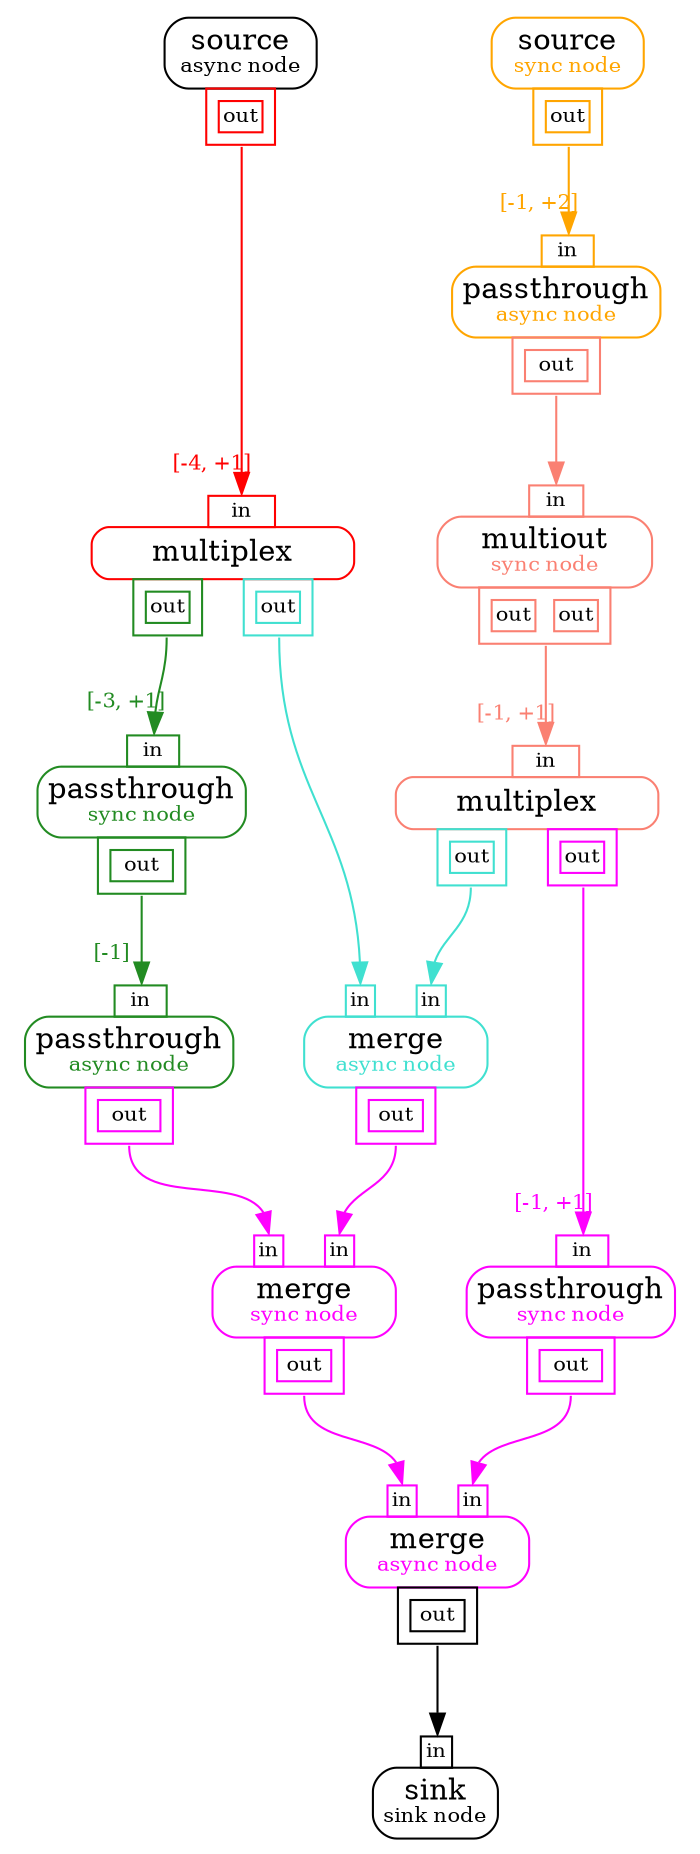 digraph G{
	rankdir=TB
	node35365040 [shape=plaintext label=<
<TABLE BORDER="0" CELLBORDER="0" CELLSPACING="0" CELLPADDING="0"><TR><TD COLSPAN="1" BORDER="1" STYLE="ROUNDED" CELLPADDING="4" COLOR="black">source<BR/><FONT POINT-SIZE="10" COLOR="black">async node</FONT></TD></TR><TR><TD COLSPAN="1" BORDER="0"><TABLE BORDER="0" CELLBORDER="0" CELLSPACING="0" CELLPADDING="0" COLOR="red"><TR><TD WIDTH="20"></TD><TD BORDER="1" CELLPADDING="3" PORT="out35365408"><TABLE BORDER="0" CELLSPACING="2"><TR CELLPADDING="1"><TD BORDER="1" CELLPADDING="1"><FONT POINT-SIZE="10">out</FONT></TD></TR></TABLE></TD><TD WIDTH="20"></TD></TR></TABLE></TD></TR></TABLE>
>];
	node35365504 [shape=plaintext label=<
<TABLE BORDER="0" CELLBORDER="0" CELLSPACING="0" CELLPADDING="0"><TR><TD WIDTH="20"></TD><TD BORDER="1" CELLPADDING="1" PORT="in35366064" COLOR="red"><FONT POINT-SIZE="10">in</FONT></TD><TD WIDTH="20"></TD></TR><TR><TD COLSPAN="3" BORDER="1" STYLE="ROUNDED" CELLPADDING="4" COLOR="red">multiplex</TD></TR><TR><TD COLSPAN="3" BORDER="0"><TABLE BORDER="0" CELLBORDER="0" CELLSPACING="0" CELLPADDING="0"><TR><TD WIDTH="20"></TD><TD BORDER="1" CELLPADDING="3" PORT="out35366320" COLOR="forestgreen"><TABLE BORDER="0" CELLSPACING="2"><TR CELLPADDING="1"><TD BORDER="1" CELLPADDING="1"><FONT POINT-SIZE="10">out</FONT></TD></TR></TABLE></TD><TD WIDTH="20"></TD><TD BORDER="1" CELLPADDING="3" PORT="out35366384" COLOR="turquoise"><TABLE BORDER="0" CELLSPACING="2"><TR CELLPADDING="1"><TD BORDER="1" CELLPADDING="1"><FONT POINT-SIZE="10">out</FONT></TD></TR></TABLE></TD><TD WIDTH="20"></TD></TR></TABLE></TD></TR></TABLE>
>];
	node35366496 [shape=plaintext label=<
<TABLE BORDER="0" CELLBORDER="0" CELLSPACING="0" CELLPADDING="0"><TR><TD COLSPAN="1" BORDER="1" STYLE="ROUNDED" CELLPADDING="4" COLOR="orange">source<BR/><FONT POINT-SIZE="10" COLOR="orange">sync node</FONT></TD></TR><TR><TD COLSPAN="1" BORDER="0"><TABLE BORDER="0" CELLBORDER="0" CELLSPACING="0" CELLPADDING="0" COLOR="orange"><TR><TD WIDTH="20"></TD><TD BORDER="1" CELLPADDING="3" PORT="out35366720"><TABLE BORDER="0" CELLSPACING="2"><TR CELLPADDING="1"><TD BORDER="1" CELLPADDING="1"><FONT POINT-SIZE="10">out</FONT></TD></TR></TABLE></TD><TD WIDTH="20"></TD></TR></TABLE></TD></TR></TABLE>
>];
	node35366928 [shape=plaintext label=<
<TABLE BORDER="0" CELLBORDER="0" CELLSPACING="0" CELLPADDING="0"><TR><TD WIDTH="20"></TD><TD BORDER="1" CELLPADDING="1" PORT="in35367200" COLOR="forestgreen"><FONT POINT-SIZE="10">in</FONT></TD><TD WIDTH="20"></TD></TR><TR><TD COLSPAN="3" BORDER="1" STYLE="ROUNDED" CELLPADDING="4" COLOR="forestgreen">passthrough<BR/><FONT POINT-SIZE="10" COLOR="forestgreen">sync node</FONT></TD></TR><TR><TD COLSPAN="3" BORDER="0"><TABLE BORDER="0" CELLBORDER="0" CELLSPACING="0" CELLPADDING="0" COLOR="forestgreen"><TR><TD WIDTH="20"></TD><TD BORDER="1" CELLPADDING="3" PORT="out35367104"><TABLE BORDER="0" CELLSPACING="2"><TR CELLPADDING="1"><TD BORDER="1" CELLPADDING="1"><FONT POINT-SIZE="10">out</FONT></TD></TR></TABLE></TD><TD WIDTH="20"></TD></TR></TABLE></TD></TR></TABLE>
>];
	node35367360 [shape=plaintext label=<
<TABLE BORDER="0" CELLBORDER="0" CELLSPACING="0" CELLPADDING="0"><TR><TD WIDTH="20"></TD><TD BORDER="1" CELLPADDING="1" PORT="in35367776" COLOR="forestgreen"><FONT POINT-SIZE="10">in</FONT></TD><TD WIDTH="20"></TD></TR><TR><TD COLSPAN="3" BORDER="1" STYLE="ROUNDED" CELLPADDING="4" COLOR="forestgreen">passthrough<BR/><FONT POINT-SIZE="10" COLOR="forestgreen">async node</FONT></TD></TR><TR><TD COLSPAN="3" BORDER="0"><TABLE BORDER="0" CELLBORDER="0" CELLSPACING="0" CELLPADDING="0" COLOR="fuchsia"><TR><TD WIDTH="20"></TD><TD BORDER="1" CELLPADDING="3" PORT="out35367680"><TABLE BORDER="0" CELLSPACING="2"><TR CELLPADDING="1"><TD BORDER="1" CELLPADDING="1"><FONT POINT-SIZE="10">out</FONT></TD></TR></TABLE></TD><TD WIDTH="20"></TD></TR></TABLE></TD></TR></TABLE>
>];
	node35367936 [shape=plaintext label=<
<TABLE BORDER="0" CELLBORDER="0" CELLSPACING="0" CELLPADDING="0"><TR><TD WIDTH="20"></TD><TD BORDER="1" CELLPADDING="1" PORT="in35368304" COLOR="orange"><FONT POINT-SIZE="10">in</FONT></TD><TD WIDTH="20"></TD></TR><TR><TD COLSPAN="3" BORDER="1" STYLE="ROUNDED" CELLPADDING="4" COLOR="orange">passthrough<BR/><FONT POINT-SIZE="10" COLOR="orange">async node</FONT></TD></TR><TR><TD COLSPAN="3" BORDER="0"><TABLE BORDER="0" CELLBORDER="0" CELLSPACING="0" CELLPADDING="0" COLOR="salmon"><TR><TD WIDTH="20"></TD><TD BORDER="1" CELLPADDING="3" PORT="out35366816"><TABLE BORDER="0" CELLSPACING="2"><TR CELLPADDING="1"><TD BORDER="1" CELLPADDING="1"><FONT POINT-SIZE="10">out</FONT></TD></TR></TABLE></TD><TD WIDTH="20"></TD></TR></TABLE></TD></TR></TABLE>
>];
	node35368464 [shape=plaintext label=<
<TABLE BORDER="0" CELLBORDER="0" CELLSPACING="0" CELLPADDING="0"><TR><TD WIDTH="20"></TD><TD BORDER="1" CELLPADDING="1" PORT="in35368736" COLOR="fuchsia"><FONT POINT-SIZE="10">in</FONT></TD><TD WIDTH="20"></TD></TR><TR><TD COLSPAN="3" BORDER="1" STYLE="ROUNDED" CELLPADDING="4" COLOR="fuchsia">passthrough<BR/><FONT POINT-SIZE="10" COLOR="fuchsia">sync node</FONT></TD></TR><TR><TD COLSPAN="3" BORDER="0"><TABLE BORDER="0" CELLBORDER="0" CELLSPACING="0" CELLPADDING="0" COLOR="fuchsia"><TR><TD WIDTH="20"></TD><TD BORDER="1" CELLPADDING="3" PORT="out35368640"><TABLE BORDER="0" CELLSPACING="2"><TR CELLPADDING="1"><TD BORDER="1" CELLPADDING="1"><FONT POINT-SIZE="10">out</FONT></TD></TR></TABLE></TD><TD WIDTH="20"></TD></TR></TABLE></TD></TR></TABLE>
>];
	node35368896 [shape=plaintext label=<
<TABLE BORDER="0" CELLBORDER="0" CELLSPACING="0" CELLPADDING="0"><TR><TD WIDTH="20"></TD><TD BORDER="1" CELLPADDING="1" PORT="in35369168" COLOR="fuchsia"><FONT POINT-SIZE="10">in</FONT></TD><TD WIDTH="20"></TD><TD BORDER="1" CELLPADDING="1" PORT="in35369264" COLOR="fuchsia"><FONT POINT-SIZE="10">in</FONT></TD><TD WIDTH="20"></TD></TR><TR><TD COLSPAN="5" BORDER="1" STYLE="ROUNDED" CELLPADDING="4" COLOR="fuchsia">merge<BR/><FONT POINT-SIZE="10" COLOR="fuchsia">sync node</FONT></TD></TR><TR><TD COLSPAN="5" BORDER="0"><TABLE BORDER="0" CELLBORDER="0" CELLSPACING="0" CELLPADDING="0" COLOR="fuchsia"><TR><TD WIDTH="20"></TD><TD BORDER="1" CELLPADDING="3" PORT="out35369072"><TABLE BORDER="0" CELLSPACING="2"><TR CELLPADDING="1"><TD BORDER="1" CELLPADDING="1"><FONT POINT-SIZE="10">out</FONT></TD></TR></TABLE></TD><TD WIDTH="20"></TD></TR></TABLE></TD></TR></TABLE>
>];
	node35369424 [shape=plaintext label=<
<TABLE BORDER="0" CELLBORDER="0" CELLSPACING="0" CELLPADDING="0"><TR><TD WIDTH="20"></TD><TD BORDER="1" CELLPADDING="1" PORT="in35369984" COLOR="fuchsia"><FONT POINT-SIZE="10">in</FONT></TD><TD WIDTH="20"></TD><TD BORDER="1" CELLPADDING="1" PORT="in35370080" COLOR="fuchsia"><FONT POINT-SIZE="10">in</FONT></TD><TD WIDTH="20"></TD></TR><TR><TD COLSPAN="5" BORDER="1" STYLE="ROUNDED" CELLPADDING="4" COLOR="fuchsia">merge<BR/><FONT POINT-SIZE="10" COLOR="fuchsia">async node</FONT></TD></TR><TR><TD COLSPAN="5" BORDER="0"><TABLE BORDER="0" CELLBORDER="0" CELLSPACING="0" CELLPADDING="0" COLOR="black"><TR><TD WIDTH="20"></TD><TD BORDER="1" CELLPADDING="3" PORT="out35369744"><TABLE BORDER="0" CELLSPACING="2"><TR CELLPADDING="1"><TD BORDER="1" CELLPADDING="1"><FONT POINT-SIZE="10">out</FONT></TD></TR></TABLE></TD><TD WIDTH="20"></TD></TR></TABLE></TD></TR></TABLE>
>];
	node35370240 [shape=plaintext label=<
<TABLE BORDER="0" CELLBORDER="0" CELLSPACING="0" CELLPADDING="0"><TR><TD WIDTH="20"></TD><TD BORDER="1" CELLPADDING="1" PORT="in35370656" COLOR="turquoise"><FONT POINT-SIZE="10">in</FONT></TD><TD WIDTH="20"></TD><TD BORDER="1" CELLPADDING="1" PORT="in35370752" COLOR="turquoise"><FONT POINT-SIZE="10">in</FONT></TD><TD WIDTH="20"></TD></TR><TR><TD COLSPAN="5" BORDER="1" STYLE="ROUNDED" CELLPADDING="4" COLOR="turquoise">merge<BR/><FONT POINT-SIZE="10" COLOR="turquoise">async node</FONT></TD></TR><TR><TD COLSPAN="5" BORDER="0"><TABLE BORDER="0" CELLBORDER="0" CELLSPACING="0" CELLPADDING="0" COLOR="fuchsia"><TR><TD WIDTH="20"></TD><TD BORDER="1" CELLPADDING="3" PORT="out35370560"><TABLE BORDER="0" CELLSPACING="2"><TR CELLPADDING="1"><TD BORDER="1" CELLPADDING="1"><FONT POINT-SIZE="10">out</FONT></TD></TR></TABLE></TD><TD WIDTH="20"></TD></TR></TABLE></TD></TR></TABLE>
>];
	node35370912 [shape=plaintext label=<
<TABLE BORDER="0" CELLBORDER="0" CELLSPACING="0" CELLPADDING="0"><TR><TD WIDTH="20"></TD><TD BORDER="1" CELLPADDING="1" PORT="in35371184" COLOR="salmon"><FONT POINT-SIZE="10">in</FONT></TD><TD WIDTH="20"></TD></TR><TR><TD COLSPAN="3" BORDER="1" STYLE="ROUNDED" CELLPADDING="4" COLOR="salmon">multiout<BR/><FONT POINT-SIZE="10" COLOR="salmon">sync node</FONT></TD></TR><TR><TD COLSPAN="3" BORDER="0"><TABLE BORDER="0" CELLBORDER="0" CELLSPACING="0" CELLPADDING="0" COLOR="salmon"><TR><TD WIDTH="20"></TD><TD BORDER="1" CELLPADDING="3" PORT="out35371088"><TABLE BORDER="0" CELLSPACING="2"><TR CELLPADDING="1"><TD BORDER="1" CELLPADDING="1"><FONT POINT-SIZE="10">out</FONT></TD><TD WIDTH="5"></TD><TD BORDER="1" CELLPADDING="1"><FONT POINT-SIZE="10">out</FONT></TD></TR></TABLE></TD><TD WIDTH="20"></TD></TR></TABLE></TD></TR></TABLE>
>];
	node35371280 [shape=plaintext label=<
<TABLE BORDER="0" CELLBORDER="0" CELLSPACING="0" CELLPADDING="0"><TR><TD WIDTH="20"></TD><TD BORDER="1" CELLPADDING="1" PORT="in35371840" COLOR="salmon"><FONT POINT-SIZE="10">in</FONT></TD><TD WIDTH="20"></TD></TR><TR><TD COLSPAN="3" BORDER="1" STYLE="ROUNDED" CELLPADDING="4" COLOR="salmon">multiplex</TD></TR><TR><TD COLSPAN="3" BORDER="0"><TABLE BORDER="0" CELLBORDER="0" CELLSPACING="0" CELLPADDING="0"><TR><TD WIDTH="20"></TD><TD BORDER="1" CELLPADDING="3" PORT="out35372160" COLOR="turquoise"><TABLE BORDER="0" CELLSPACING="2"><TR CELLPADDING="1"><TD BORDER="1" CELLPADDING="1"><FONT POINT-SIZE="10">out</FONT></TD></TR></TABLE></TD><TD WIDTH="20"></TD><TD BORDER="1" CELLPADDING="3" PORT="out35372224" COLOR="fuchsia"><TABLE BORDER="0" CELLSPACING="2"><TR CELLPADDING="1"><TD BORDER="1" CELLPADDING="1"><FONT POINT-SIZE="10">out</FONT></TD></TR></TABLE></TD><TD WIDTH="20"></TD></TR></TABLE></TD></TR></TABLE>
>];
	node35372336 [shape=plaintext label=<
<TABLE BORDER="0" CELLBORDER="0" CELLSPACING="0" CELLPADDING="0"><TR><TD WIDTH="20"></TD><TD BORDER="1" CELLPADDING="1" PORT="in35372592" COLOR="black"><FONT POINT-SIZE="10">in</FONT></TD><TD WIDTH="20"></TD></TR><TR><TD COLSPAN="3" BORDER="1" STYLE="ROUNDED" CELLPADDING="4" COLOR="black">sink<BR/><FONT POINT-SIZE="10" COLOR="black">sink node</FONT></TD></TR></TABLE>
>];
	node35365040:out35365408 -> node35365504:in35366064 [color=red, headlabel="[-4, +1]", fontsize=10, labelangle=45, labeldistance=2.0, labelfontcolor=red, ];
	node35365504:out35366320 -> node35366928:in35367200 [color=forestgreen, headlabel="[-3, +1]", fontsize=10, labelangle=45, labeldistance=2.0, labelfontcolor=forestgreen, ];
	node35366928:out35367104 -> node35367360:in35367776 [color=forestgreen, headlabel="[-1]", fontsize=10, labelangle=45, labeldistance=2.0, labelfontcolor=forestgreen, ];
	node35366496:out35366720 -> node35367936:in35368304 [color=orange, headlabel="[-1, +2]", fontsize=10, labelangle=45, labeldistance=2.0, labelfontcolor=orange, ];
	node35371280:out35372224 -> node35368464:in35368736 [color=fuchsia, headlabel="[-1, +1]", fontsize=10, labelangle=45, labeldistance=2.0, labelfontcolor=fuchsia, ];
	node35367360:out35367680 -> node35368896:in35369168 [color=fuchsia, headlabel="", fontsize=10, labelangle=45, labeldistance=2.0, labelfontcolor=fuchsia, ];
	node35370240:out35370560 -> node35368896:in35369264 [color=fuchsia, headlabel="", fontsize=10, labelangle=45, labeldistance=2.0, labelfontcolor=fuchsia, ];
	node35368896:out35369072 -> node35369424:in35369984 [color=fuchsia, headlabel="", fontsize=10, labelangle=45, labeldistance=2.0, labelfontcolor=fuchsia, ];
	node35368464:out35368640 -> node35369424:in35370080 [color=fuchsia, headlabel="", fontsize=10, labelangle=45, labeldistance=2.0, labelfontcolor=fuchsia, ];
	node35365504:out35366384 -> node35370240:in35370656 [color=turquoise, headlabel="", fontsize=10, labelangle=45, labeldistance=2.0, labelfontcolor=turquoise, ];
	node35371280:out35372160 -> node35370240:in35370752 [color=turquoise, headlabel="", fontsize=10, labelangle=45, labeldistance=2.0, labelfontcolor=turquoise, ];
	node35367936:out35366816 -> node35370912:in35371184 [color=salmon, headlabel="", fontsize=10, labelangle=45, labeldistance=2.0, labelfontcolor=salmon, ];
	node35370912:out35371088 -> node35371280:in35371840 [color=salmon, headlabel="[-1, +1]", fontsize=10, labelangle=45, labeldistance=2.0, labelfontcolor=salmon, ];
	node35369424:out35369744 -> node35372336:in35372592 [color=black, headlabel="", fontsize=10, labelangle=45, labeldistance=2.0, labelfontcolor=black, ];
	{rank=source; node35365040 node35366496}
	{rank=sink; node35372336}
}